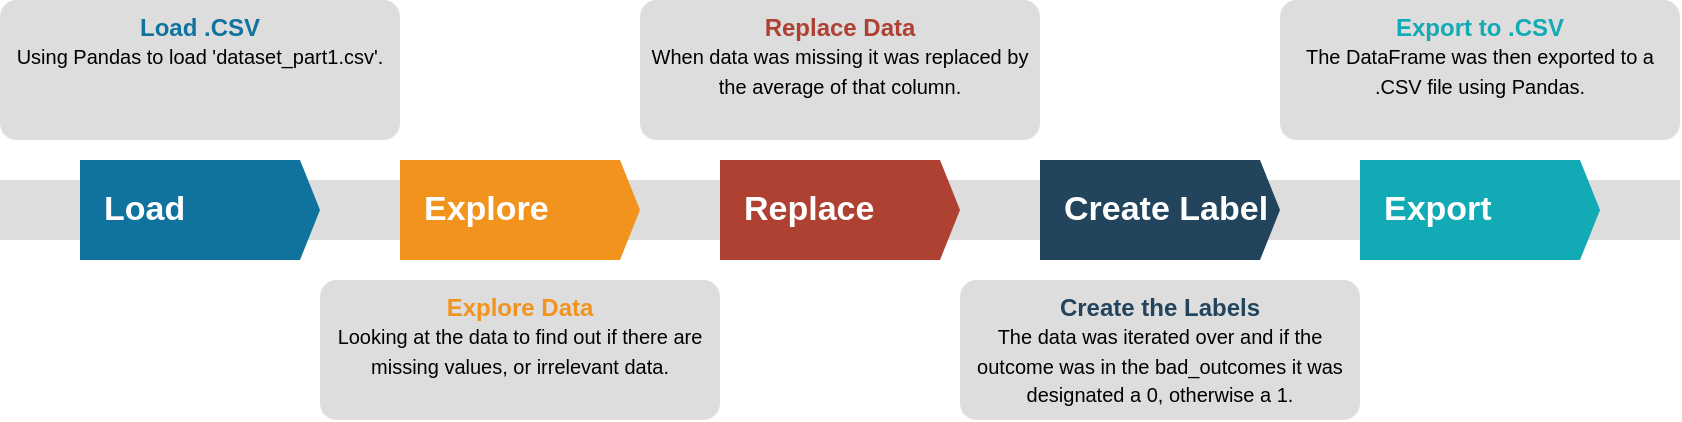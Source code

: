 <mxfile version="14.9.6" type="device"><diagram id="h3HoEA0Qp9RwlKKUfwpa" name="Page-1"><mxGraphModel dx="2035" dy="685" grid="1" gridSize="10" guides="1" tooltips="1" connect="1" arrows="1" fold="1" page="1" pageScale="1" pageWidth="850" pageHeight="1100" math="0" shadow="0"><root><mxCell id="0"/><mxCell id="1" parent="0"/><mxCell id="VLU3JO2RknNXXgjg6jl_-49" value="" style="fillColor=#dddddd;rounded=0;strokeColor=none;" vertex="1" parent="1"><mxGeometry x="-40" y="700" width="840" height="30" as="geometry"/></mxCell><mxCell id="VLU3JO2RknNXXgjg6jl_-50" value="Load" style="shape=mxgraph.infographic.ribbonSimple;notch1=0;notch2=10;notch=0;html=1;fillColor=#10739E;strokeColor=none;shadow=0;fontSize=17;fontColor=#FFFFFF;align=left;spacingLeft=10;fontStyle=1;" vertex="1" parent="1"><mxGeometry y="690" width="120" height="50" as="geometry"/></mxCell><mxCell id="VLU3JO2RknNXXgjg6jl_-51" value="Explore" style="shape=mxgraph.infographic.ribbonSimple;notch1=0;notch2=10;notch=0;html=1;fillColor=#F2931E;strokeColor=none;shadow=0;fontSize=17;fontColor=#FFFFFF;align=left;spacingLeft=10;fontStyle=1;" vertex="1" parent="1"><mxGeometry x="160" y="690" width="120" height="50" as="geometry"/></mxCell><mxCell id="VLU3JO2RknNXXgjg6jl_-52" value="Replace" style="shape=mxgraph.infographic.ribbonSimple;notch1=0;notch2=10;notch=0;html=1;fillColor=#AE4132;strokeColor=none;shadow=0;fontSize=17;fontColor=#FFFFFF;align=left;spacingLeft=10;fontStyle=1;" vertex="1" parent="1"><mxGeometry x="320" y="690" width="120" height="50" as="geometry"/></mxCell><mxCell id="VLU3JO2RknNXXgjg6jl_-53" value="Create Label" style="shape=mxgraph.infographic.ribbonSimple;notch1=0;notch2=10;notch=0;html=1;fillColor=#23445D;strokeColor=none;shadow=0;fontSize=17;fontColor=#FFFFFF;align=left;spacingLeft=10;fontStyle=1;" vertex="1" parent="1"><mxGeometry x="480" y="690" width="120" height="50" as="geometry"/></mxCell><mxCell id="VLU3JO2RknNXXgjg6jl_-54" value="Export" style="shape=mxgraph.infographic.ribbonSimple;notch1=0;notch2=10;notch=0;html=1;fillColor=#12AAB5;strokeColor=none;shadow=0;fontSize=17;fontColor=#FFFFFF;align=left;spacingLeft=10;fontStyle=1;" vertex="1" parent="1"><mxGeometry x="640" y="690" width="120" height="50" as="geometry"/></mxCell><mxCell id="VLU3JO2RknNXXgjg6jl_-55" value="&lt;font&gt;&lt;font color=&quot;#10739e&quot;&gt;&lt;b&gt;Load .CSV&lt;/b&gt;&lt;/font&gt;&lt;br&gt;&lt;font size=&quot;1&quot;&gt;Using Pandas to load 'dataset_part1.csv'.&lt;/font&gt;&lt;br&gt;&lt;/font&gt;" style="rounded=1;strokeColor=none;fillColor=#DDDDDD;align=center;arcSize=12;verticalAlign=top;whiteSpace=wrap;html=1;fontSize=12;" vertex="1" parent="1"><mxGeometry x="-40" y="610" width="200" height="70" as="geometry"/></mxCell><mxCell id="VLU3JO2RknNXXgjg6jl_-56" value="&lt;font&gt;&lt;font color=&quot;#f2931e&quot;&gt;&lt;b&gt;Explore Data&lt;/b&gt;&lt;/font&gt;&lt;br&gt;&lt;font size=&quot;1&quot;&gt;Looking at the data to find out if there are missing values, or irrelevant data.&lt;/font&gt;&lt;br&gt;&lt;/font&gt;" style="rounded=1;strokeColor=none;fillColor=#DDDDDD;align=center;arcSize=12;verticalAlign=top;whiteSpace=wrap;html=1;fontSize=12;" vertex="1" parent="1"><mxGeometry x="120" y="750" width="200" height="70" as="geometry"/></mxCell><mxCell id="VLU3JO2RknNXXgjg6jl_-57" value="&lt;font&gt;&lt;font color=&quot;#ae4132&quot;&gt;&lt;b&gt;Replace Data&lt;/b&gt;&lt;/font&gt;&lt;br&gt;&lt;font size=&quot;1&quot;&gt;When data was missing it was replaced by the average of that column.&lt;/font&gt;&lt;br&gt;&lt;/font&gt;" style="rounded=1;strokeColor=none;fillColor=#DDDDDD;align=center;arcSize=12;verticalAlign=top;whiteSpace=wrap;html=1;fontSize=12;" vertex="1" parent="1"><mxGeometry x="280" y="610" width="200" height="70" as="geometry"/></mxCell><mxCell id="VLU3JO2RknNXXgjg6jl_-58" value="&lt;font&gt;&lt;font style=&quot;font-size: 12px&quot; color=&quot;#23445D&quot;&gt;&lt;b&gt;Create the Labels&lt;/b&gt;&lt;/font&gt;&lt;br&gt;&lt;font size=&quot;1&quot;&gt;The data was iterated over and if the outcome was in the bad_outcomes it was designated a 0, otherwise a 1.&lt;/font&gt;&lt;br&gt;&lt;/font&gt;" style="rounded=1;strokeColor=none;fillColor=#DDDDDD;align=center;arcSize=12;verticalAlign=top;whiteSpace=wrap;html=1;fontSize=12;" vertex="1" parent="1"><mxGeometry x="440" y="750" width="200" height="70" as="geometry"/></mxCell><mxCell id="VLU3JO2RknNXXgjg6jl_-59" value="&lt;font&gt;&lt;font style=&quot;font-size: 12px&quot; color=&quot;#12AAB5&quot;&gt;&lt;b&gt;Export to .CSV&lt;/b&gt;&lt;/font&gt;&lt;br&gt;&lt;font size=&quot;1&quot;&gt;The DataFrame was then exported to a .CSV file using Pandas.&lt;/font&gt;&lt;br&gt;&lt;/font&gt;" style="rounded=1;strokeColor=none;fillColor=#DDDDDD;align=center;arcSize=12;verticalAlign=top;whiteSpace=wrap;html=1;fontSize=12;" vertex="1" parent="1"><mxGeometry x="600" y="610" width="200" height="70" as="geometry"/></mxCell></root></mxGraphModel></diagram></mxfile>